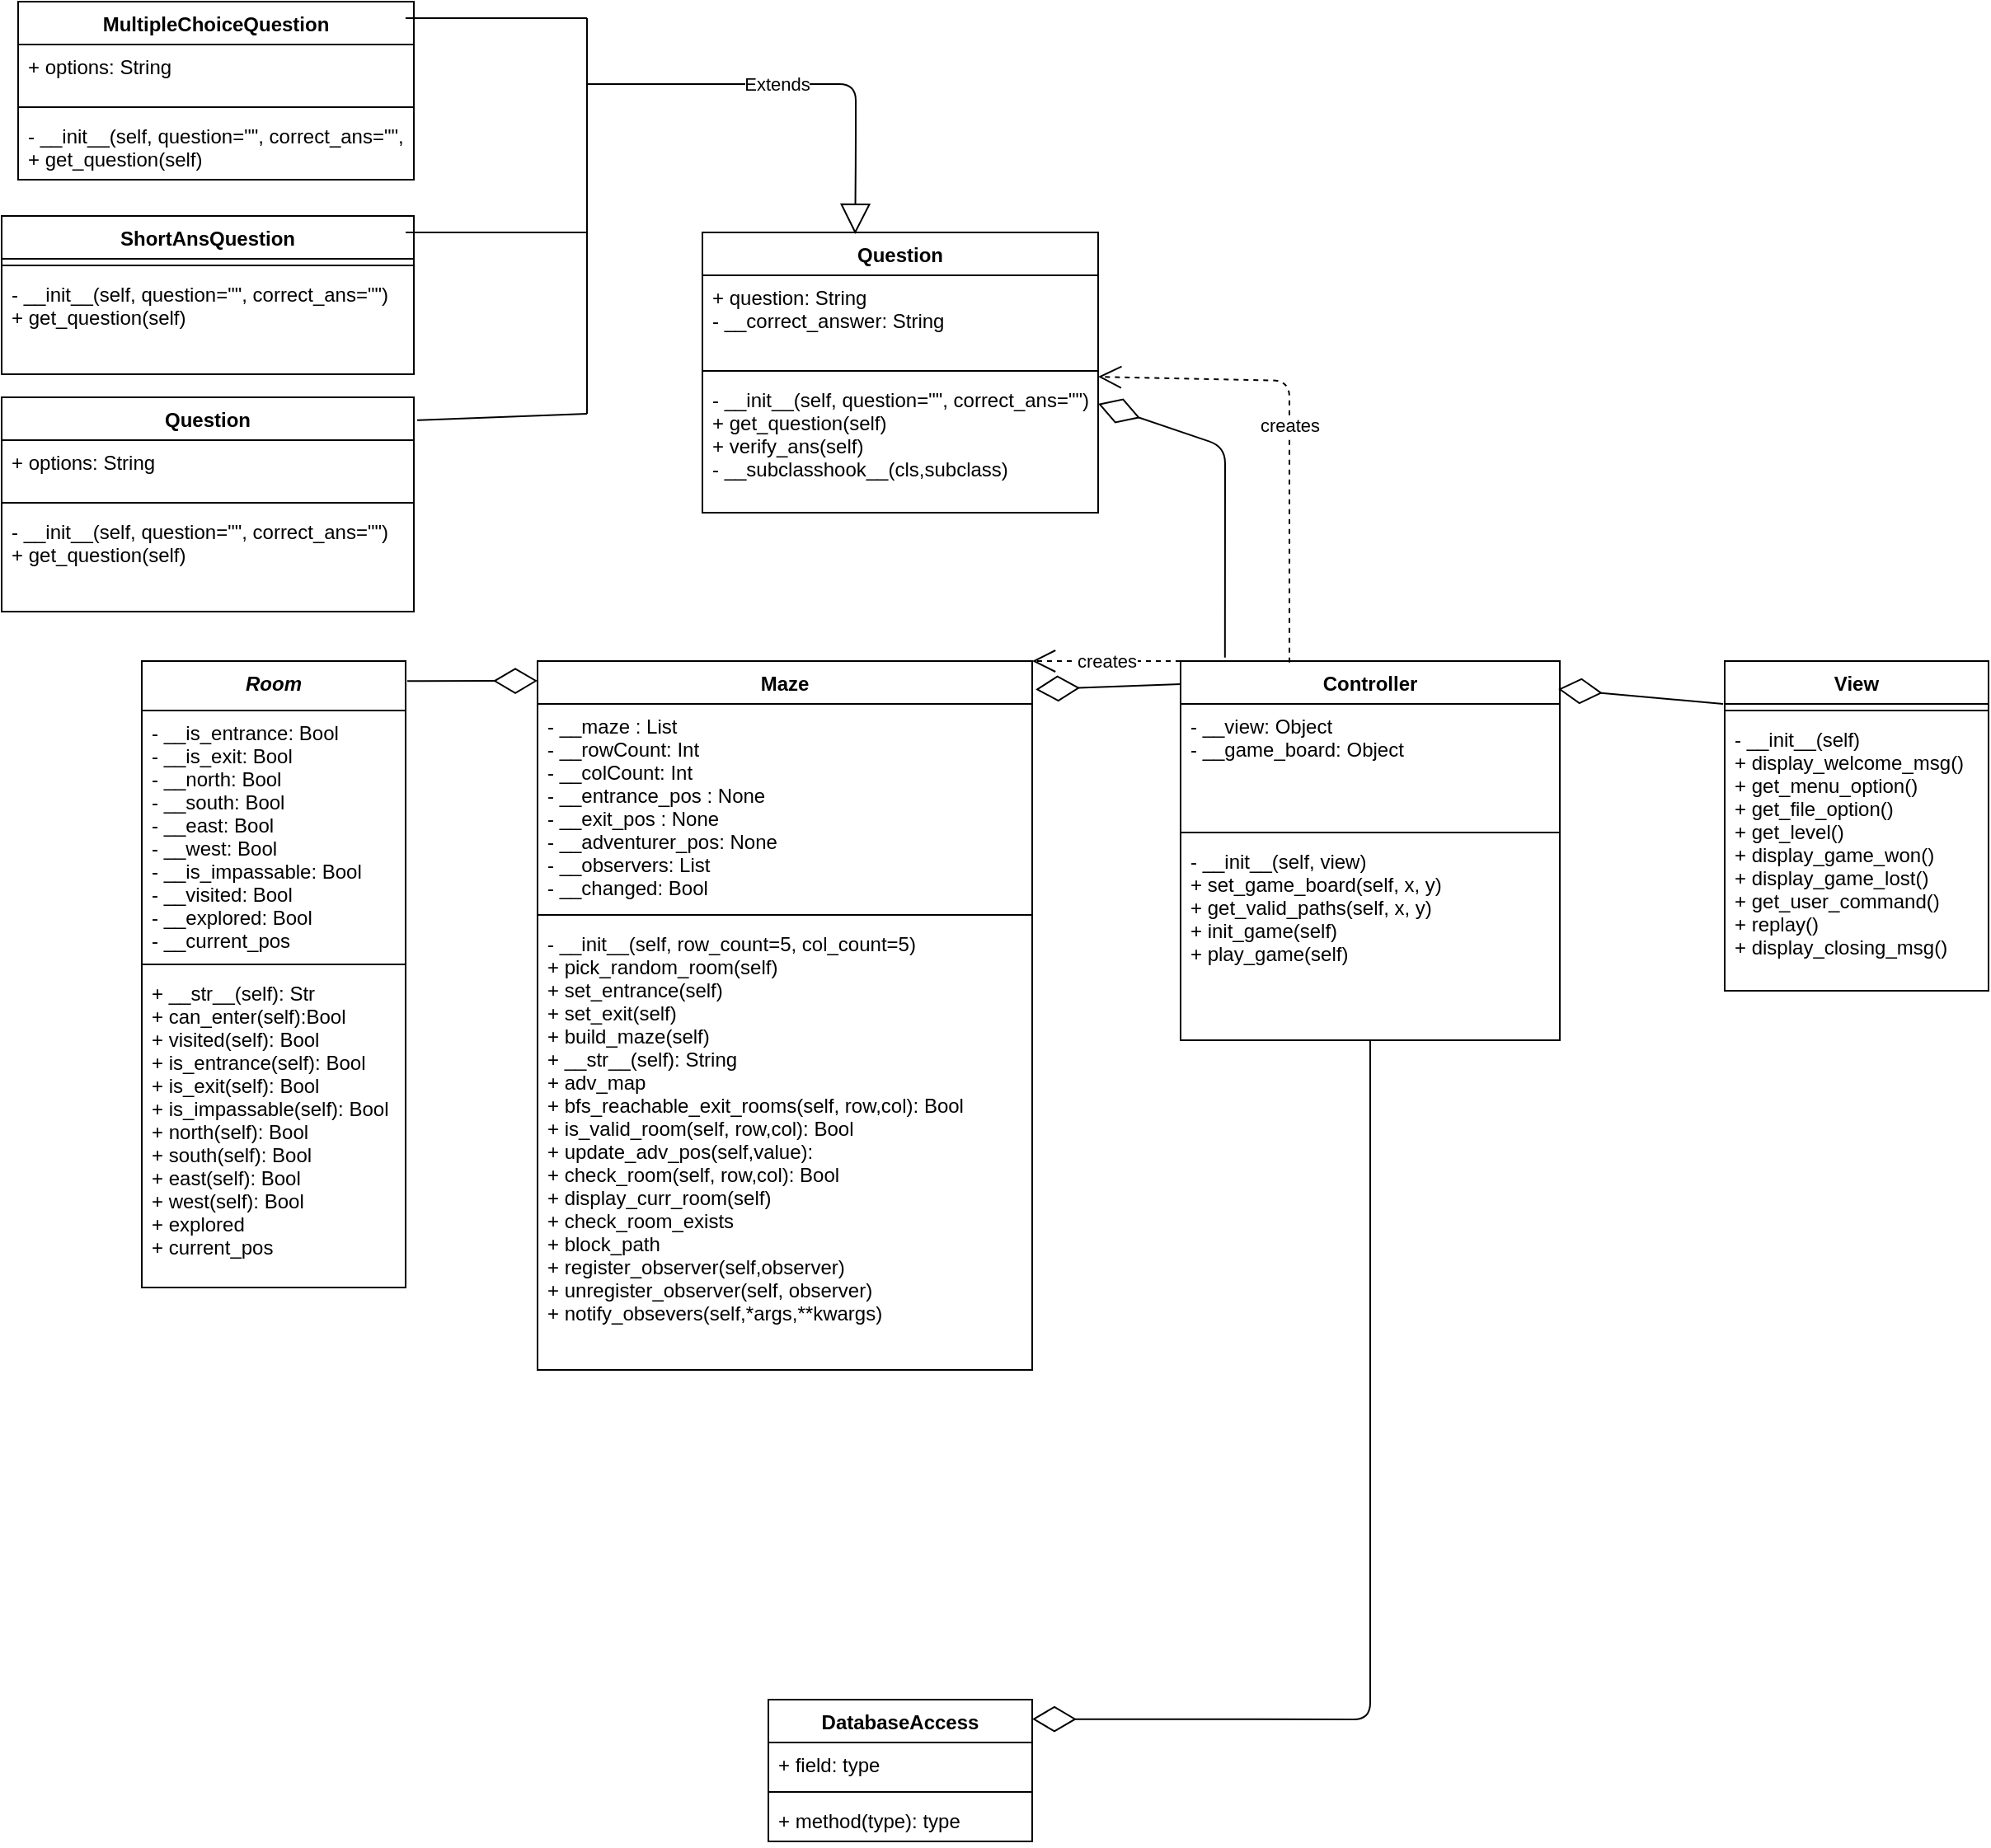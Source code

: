 <mxfile version="14.3.0" type="device"><diagram id="2pzU6UBAtQB1RrakLwoV" name="Page-1"><mxGraphModel dx="1753" dy="1779" grid="1" gridSize="10" guides="1" tooltips="1" connect="1" arrows="1" fold="1" page="1" pageScale="1" pageWidth="850" pageHeight="1100" math="0" shadow="0"><root><mxCell id="0"/><mxCell id="1" parent="0"/><mxCell id="dtdOn8wVSNTpU2MTarlF-1" value="Controller" style="swimlane;fontStyle=1;align=center;verticalAlign=top;childLayout=stackLayout;horizontal=1;startSize=26;horizontalStack=0;resizeParent=1;resizeParentMax=0;resizeLast=0;collapsible=1;marginBottom=0;" parent="1" vertex="1"><mxGeometry x="480" y="280" width="230" height="230" as="geometry"/></mxCell><mxCell id="dtdOn8wVSNTpU2MTarlF-2" value="- __view: Object&#xa;- __game_board: Object" style="text;strokeColor=none;fillColor=none;align=left;verticalAlign=top;spacingLeft=4;spacingRight=4;overflow=hidden;rotatable=0;points=[[0,0.5],[1,0.5]];portConstraint=eastwest;" parent="dtdOn8wVSNTpU2MTarlF-1" vertex="1"><mxGeometry y="26" width="230" height="74" as="geometry"/></mxCell><mxCell id="dtdOn8wVSNTpU2MTarlF-3" value="" style="line;strokeWidth=1;fillColor=none;align=left;verticalAlign=middle;spacingTop=-1;spacingLeft=3;spacingRight=3;rotatable=0;labelPosition=right;points=[];portConstraint=eastwest;" parent="dtdOn8wVSNTpU2MTarlF-1" vertex="1"><mxGeometry y="100" width="230" height="8" as="geometry"/></mxCell><mxCell id="dtdOn8wVSNTpU2MTarlF-4" value="- __init__(self, view)&#xa;+ set_game_board(self, x, y)&#xa;+ get_valid_paths(self, x, y)&#xa;+ init_game(self)&#xa;+ play_game(self)&#xa;" style="text;strokeColor=none;fillColor=none;align=left;verticalAlign=top;spacingLeft=4;spacingRight=4;overflow=hidden;rotatable=0;points=[[0,0.5],[1,0.5]];portConstraint=eastwest;" parent="dtdOn8wVSNTpU2MTarlF-1" vertex="1"><mxGeometry y="108" width="230" height="122" as="geometry"/></mxCell><mxCell id="dtdOn8wVSNTpU2MTarlF-5" value="Maze" style="swimlane;fontStyle=1;align=center;verticalAlign=top;childLayout=stackLayout;horizontal=1;startSize=26;horizontalStack=0;resizeParent=1;resizeParentMax=0;resizeLast=0;collapsible=1;marginBottom=0;" parent="1" vertex="1"><mxGeometry x="90" y="280" width="300" height="430" as="geometry"/></mxCell><mxCell id="dtdOn8wVSNTpU2MTarlF-29" value="" style="endArrow=diamondThin;endFill=0;endSize=24;html=1;exitX=1.006;exitY=0.032;exitDx=0;exitDy=0;exitPerimeter=0;" parent="dtdOn8wVSNTpU2MTarlF-5" source="dtdOn8wVSNTpU2MTarlF-34" edge="1"><mxGeometry width="160" relative="1" as="geometry"><mxPoint x="-70" y="12" as="sourcePoint"/><mxPoint y="12" as="targetPoint"/></mxGeometry></mxCell><mxCell id="dtdOn8wVSNTpU2MTarlF-6" value="- __maze : List&#xa;- __rowCount: Int&#xa;- __colCount: Int&#xa;- __entrance_pos : None&#xa;- __exit_pos : None&#xa;- __adventurer_pos: None&#xa;- __observers: List&#xa;- __changed: Bool" style="text;strokeColor=none;fillColor=none;align=left;verticalAlign=top;spacingLeft=4;spacingRight=4;overflow=hidden;rotatable=0;points=[[0,0.5],[1,0.5]];portConstraint=eastwest;" parent="dtdOn8wVSNTpU2MTarlF-5" vertex="1"><mxGeometry y="26" width="300" height="124" as="geometry"/></mxCell><mxCell id="dtdOn8wVSNTpU2MTarlF-7" value="" style="line;strokeWidth=1;fillColor=none;align=left;verticalAlign=middle;spacingTop=-1;spacingLeft=3;spacingRight=3;rotatable=0;labelPosition=right;points=[];portConstraint=eastwest;" parent="dtdOn8wVSNTpU2MTarlF-5" vertex="1"><mxGeometry y="150" width="300" height="8" as="geometry"/></mxCell><mxCell id="dtdOn8wVSNTpU2MTarlF-8" value="- __init__(self, row_count=5, col_count=5)&#xa;+ pick_random_room(self)&#xa;+ set_entrance(self)&#xa;+ set_exit(self)&#xa;+ build_maze(self)&#xa;+ __str__(self): String&#xa;+ adv_map&#xa;+ bfs_reachable_exit_rooms(self, row,col): Bool&#xa;+ is_valid_room(self, row,col): Bool&#xa;+ update_adv_pos(self,value):&#xa;+ check_room(self, row,col): Bool&#xa;+ display_curr_room(self)&#xa;+ check_room_exists&#xa;+ block_path&#xa;+ register_observer(self,observer)&#xa;+ unregister_observer(self, observer)&#xa;+ notify_obsevers(self,*args,**kwargs)" style="text;strokeColor=none;fillColor=none;align=left;verticalAlign=top;spacingLeft=4;spacingRight=4;overflow=hidden;rotatable=0;points=[[0,0.5],[1,0.5]];portConstraint=eastwest;" parent="dtdOn8wVSNTpU2MTarlF-5" vertex="1"><mxGeometry y="158" width="300" height="272" as="geometry"/></mxCell><mxCell id="dtdOn8wVSNTpU2MTarlF-9" value="View" style="swimlane;fontStyle=1;align=center;verticalAlign=top;childLayout=stackLayout;horizontal=1;startSize=26;horizontalStack=0;resizeParent=1;resizeParentMax=0;resizeLast=0;collapsible=1;marginBottom=0;" parent="1" vertex="1"><mxGeometry x="810" y="280" width="160" height="200" as="geometry"/></mxCell><mxCell id="dtdOn8wVSNTpU2MTarlF-11" value="" style="line;strokeWidth=1;fillColor=none;align=left;verticalAlign=middle;spacingTop=-1;spacingLeft=3;spacingRight=3;rotatable=0;labelPosition=right;points=[];portConstraint=eastwest;" parent="dtdOn8wVSNTpU2MTarlF-9" vertex="1"><mxGeometry y="26" width="160" height="8" as="geometry"/></mxCell><mxCell id="dtdOn8wVSNTpU2MTarlF-12" value="- __init__(self)&#xa;+ display_welcome_msg()&#xa;+ get_menu_option()&#xa;+ get_file_option()&#xa;+ get_level()&#xa;+ display_game_won()&#xa;+ display_game_lost()&#xa;+ get_user_command()&#xa;+ replay()&#xa;+ display_closing_msg()" style="text;strokeColor=none;fillColor=none;align=left;verticalAlign=top;spacingLeft=4;spacingRight=4;overflow=hidden;rotatable=0;points=[[0,0.5],[1,0.5]];portConstraint=eastwest;" parent="dtdOn8wVSNTpU2MTarlF-9" vertex="1"><mxGeometry y="34" width="160" height="166" as="geometry"/></mxCell><mxCell id="dtdOn8wVSNTpU2MTarlF-13" value="Question" style="swimlane;fontStyle=1;align=center;verticalAlign=top;childLayout=stackLayout;horizontal=1;startSize=26;horizontalStack=0;resizeParent=1;resizeParentMax=0;resizeLast=0;collapsible=1;marginBottom=0;" parent="1" vertex="1"><mxGeometry x="190" y="20" width="240" height="170" as="geometry"/></mxCell><mxCell id="dtdOn8wVSNTpU2MTarlF-14" value="+ question: String&#xa;- __correct_answer: String&#xa;" style="text;strokeColor=none;fillColor=none;align=left;verticalAlign=top;spacingLeft=4;spacingRight=4;overflow=hidden;rotatable=0;points=[[0,0.5],[1,0.5]];portConstraint=eastwest;" parent="dtdOn8wVSNTpU2MTarlF-13" vertex="1"><mxGeometry y="26" width="240" height="54" as="geometry"/></mxCell><mxCell id="dtdOn8wVSNTpU2MTarlF-15" value="" style="line;strokeWidth=1;fillColor=none;align=left;verticalAlign=middle;spacingTop=-1;spacingLeft=3;spacingRight=3;rotatable=0;labelPosition=right;points=[];portConstraint=eastwest;" parent="dtdOn8wVSNTpU2MTarlF-13" vertex="1"><mxGeometry y="80" width="240" height="8" as="geometry"/></mxCell><mxCell id="dtdOn8wVSNTpU2MTarlF-16" value="- __init__(self, question=&quot;&quot;, correct_ans=&quot;&quot;)&#xa;+ get_question(self)&#xa;+ verify_ans(self)&#xa;- __subclasshook__(cls,subclass)" style="text;strokeColor=none;fillColor=none;align=left;verticalAlign=top;spacingLeft=4;spacingRight=4;overflow=hidden;rotatable=0;points=[[0,0.5],[1,0.5]];portConstraint=eastwest;" parent="dtdOn8wVSNTpU2MTarlF-13" vertex="1"><mxGeometry y="88" width="240" height="82" as="geometry"/></mxCell><mxCell id="dtdOn8wVSNTpU2MTarlF-17" value="DatabaseAccess" style="swimlane;fontStyle=1;align=center;verticalAlign=top;childLayout=stackLayout;horizontal=1;startSize=26;horizontalStack=0;resizeParent=1;resizeParentMax=0;resizeLast=0;collapsible=1;marginBottom=0;" parent="1" vertex="1"><mxGeometry x="230" y="910" width="160" height="86" as="geometry"/></mxCell><mxCell id="dtdOn8wVSNTpU2MTarlF-18" value="+ field: type" style="text;strokeColor=none;fillColor=none;align=left;verticalAlign=top;spacingLeft=4;spacingRight=4;overflow=hidden;rotatable=0;points=[[0,0.5],[1,0.5]];portConstraint=eastwest;" parent="dtdOn8wVSNTpU2MTarlF-17" vertex="1"><mxGeometry y="26" width="160" height="26" as="geometry"/></mxCell><mxCell id="dtdOn8wVSNTpU2MTarlF-19" value="" style="line;strokeWidth=1;fillColor=none;align=left;verticalAlign=middle;spacingTop=-1;spacingLeft=3;spacingRight=3;rotatable=0;labelPosition=right;points=[];portConstraint=eastwest;" parent="dtdOn8wVSNTpU2MTarlF-17" vertex="1"><mxGeometry y="52" width="160" height="8" as="geometry"/></mxCell><mxCell id="dtdOn8wVSNTpU2MTarlF-20" value="+ method(type): type" style="text;strokeColor=none;fillColor=none;align=left;verticalAlign=top;spacingLeft=4;spacingRight=4;overflow=hidden;rotatable=0;points=[[0,0.5],[1,0.5]];portConstraint=eastwest;" parent="dtdOn8wVSNTpU2MTarlF-17" vertex="1"><mxGeometry y="60" width="160" height="26" as="geometry"/></mxCell><mxCell id="dtdOn8wVSNTpU2MTarlF-30" value="" style="endArrow=diamondThin;endFill=0;endSize=24;html=1;entryX=1.007;entryY=0.04;entryDx=0;entryDy=0;entryPerimeter=0;" parent="1" target="dtdOn8wVSNTpU2MTarlF-5" edge="1"><mxGeometry width="160" relative="1" as="geometry"><mxPoint x="480" y="294" as="sourcePoint"/><mxPoint x="255" y="295" as="targetPoint"/></mxGeometry></mxCell><mxCell id="dtdOn8wVSNTpU2MTarlF-31" value="" style="endArrow=diamondThin;endFill=0;endSize=24;html=1;exitX=0.117;exitY=-0.009;exitDx=0;exitDy=0;exitPerimeter=0;entryX=1;entryY=0.194;entryDx=0;entryDy=0;entryPerimeter=0;" parent="1" source="dtdOn8wVSNTpU2MTarlF-1" target="dtdOn8wVSNTpU2MTarlF-16" edge="1"><mxGeometry width="160" relative="1" as="geometry"><mxPoint x="500" y="270" as="sourcePoint"/><mxPoint x="290" y="151" as="targetPoint"/><Array as="points"><mxPoint x="507" y="150"/></Array></mxGeometry></mxCell><mxCell id="dtdOn8wVSNTpU2MTarlF-32" value="creates" style="endArrow=open;endSize=12;dashed=1;html=1;exitX=0.287;exitY=0.004;exitDx=0;exitDy=0;exitPerimeter=0;" parent="1" source="dtdOn8wVSNTpU2MTarlF-1" target="dtdOn8wVSNTpU2MTarlF-13" edge="1"><mxGeometry width="160" relative="1" as="geometry"><mxPoint x="418.02" y="270.048" as="sourcePoint"/><mxPoint x="570" y="160" as="targetPoint"/><Array as="points"><mxPoint x="546" y="110"/></Array></mxGeometry></mxCell><mxCell id="dtdOn8wVSNTpU2MTarlF-34" value="Room" style="swimlane;fontStyle=3;align=center;verticalAlign=top;childLayout=stackLayout;horizontal=1;startSize=30;horizontalStack=0;resizeParent=1;resizeParentMax=0;resizeLast=0;collapsible=1;marginBottom=0;" parent="1" vertex="1"><mxGeometry x="-150" y="280" width="160" height="380" as="geometry"/></mxCell><mxCell id="dtdOn8wVSNTpU2MTarlF-35" value="- __is_entrance: Bool&#xa;- __is_exit: Bool&#xa;- __north: Bool&#xa;- __south: Bool&#xa;- __east: Bool&#xa;- __west: Bool&#xa;- __is_impassable: Bool&#xa;- __visited: Bool&#xa;- __explored: Bool&#xa;- __current_pos&#xa;" style="text;strokeColor=none;fillColor=none;align=left;verticalAlign=top;spacingLeft=4;spacingRight=4;overflow=hidden;rotatable=0;points=[[0,0.5],[1,0.5]];portConstraint=eastwest;" parent="dtdOn8wVSNTpU2MTarlF-34" vertex="1"><mxGeometry y="30" width="160" height="150" as="geometry"/></mxCell><mxCell id="dtdOn8wVSNTpU2MTarlF-36" value="" style="line;strokeWidth=1;fillColor=none;align=left;verticalAlign=middle;spacingTop=-1;spacingLeft=3;spacingRight=3;rotatable=0;labelPosition=right;points=[];portConstraint=eastwest;" parent="dtdOn8wVSNTpU2MTarlF-34" vertex="1"><mxGeometry y="180" width="160" height="8" as="geometry"/></mxCell><mxCell id="dtdOn8wVSNTpU2MTarlF-37" value="+ __str__(self): Str&#xa;+ can_enter(self):Bool&#xa;+ visited(self): Bool&#xa;+ is_entrance(self): Bool&#xa;+ is_exit(self): Bool&#xa;+ is_impassable(self): Bool&#xa;+ north(self): Bool&#xa;+ south(self): Bool&#xa;+ east(self): Bool&#xa;+ west(self): Bool&#xa;+ explored&#xa;+ current_pos&#xa;" style="text;strokeColor=none;fillColor=none;align=left;verticalAlign=top;spacingLeft=4;spacingRight=4;overflow=hidden;rotatable=0;points=[[0,0.5],[1,0.5]];portConstraint=eastwest;" parent="dtdOn8wVSNTpU2MTarlF-34" vertex="1"><mxGeometry y="188" width="160" height="192" as="geometry"/></mxCell><mxCell id="dtdOn8wVSNTpU2MTarlF-48" value="" style="endArrow=diamondThin;endFill=0;endSize=24;html=1;entryX=0.996;entryY=0.074;entryDx=0;entryDy=0;entryPerimeter=0;exitX=-0.006;exitY=0.13;exitDx=0;exitDy=0;exitPerimeter=0;" parent="1" source="dtdOn8wVSNTpU2MTarlF-9" target="dtdOn8wVSNTpU2MTarlF-1" edge="1"><mxGeometry width="160" relative="1" as="geometry"><mxPoint x="807" y="291" as="sourcePoint"/><mxPoint x="713" y="287" as="targetPoint"/><Array as="points"/></mxGeometry></mxCell><mxCell id="dtdOn8wVSNTpU2MTarlF-54" value="" style="endArrow=diamondThin;endFill=0;endSize=24;html=1;entryX=0.996;entryY=0.06;entryDx=0;entryDy=0;entryPerimeter=0;" parent="1" source="dtdOn8wVSNTpU2MTarlF-1" edge="1"><mxGeometry width="160" relative="1" as="geometry"><mxPoint x="492.92" y="920" as="sourcePoint"/><mxPoint x="390.0" y="921.8" as="targetPoint"/><Array as="points"><mxPoint x="595" y="922"/></Array></mxGeometry></mxCell><mxCell id="nGwSiJS0L8q6wq8iw9Sl-1" value="creates" style="endArrow=open;endSize=12;dashed=1;html=1;entryX=1;entryY=0;entryDx=0;entryDy=0;exitX=0;exitY=0;exitDx=0;exitDy=0;" edge="1" parent="1" source="dtdOn8wVSNTpU2MTarlF-1" target="dtdOn8wVSNTpU2MTarlF-5"><mxGeometry width="160" relative="1" as="geometry"><mxPoint x="470" y="250" as="sourcePoint"/><mxPoint x="400" y="120" as="targetPoint"/><Array as="points"><mxPoint x="460" y="280"/></Array></mxGeometry></mxCell><mxCell id="nGwSiJS0L8q6wq8iw9Sl-3" value="MultipleChoiceQuestion" style="swimlane;fontStyle=1;align=center;verticalAlign=top;childLayout=stackLayout;horizontal=1;startSize=26;horizontalStack=0;resizeParent=1;resizeParentMax=0;resizeLast=0;collapsible=1;marginBottom=0;" vertex="1" parent="1"><mxGeometry x="-225" y="-120" width="240" height="108" as="geometry"/></mxCell><mxCell id="nGwSiJS0L8q6wq8iw9Sl-4" value="+ options: String" style="text;strokeColor=none;fillColor=none;align=left;verticalAlign=top;spacingLeft=4;spacingRight=4;overflow=hidden;rotatable=0;points=[[0,0.5],[1,0.5]];portConstraint=eastwest;" vertex="1" parent="nGwSiJS0L8q6wq8iw9Sl-3"><mxGeometry y="26" width="240" height="34" as="geometry"/></mxCell><mxCell id="nGwSiJS0L8q6wq8iw9Sl-5" value="" style="line;strokeWidth=1;fillColor=none;align=left;verticalAlign=middle;spacingTop=-1;spacingLeft=3;spacingRight=3;rotatable=0;labelPosition=right;points=[];portConstraint=eastwest;" vertex="1" parent="nGwSiJS0L8q6wq8iw9Sl-3"><mxGeometry y="60" width="240" height="8" as="geometry"/></mxCell><mxCell id="nGwSiJS0L8q6wq8iw9Sl-6" value="- __init__(self, question=&quot;&quot;, correct_ans=&quot;&quot;, options)&#xa;+ get_question(self)" style="text;strokeColor=none;fillColor=none;align=left;verticalAlign=top;spacingLeft=4;spacingRight=4;overflow=hidden;rotatable=0;points=[[0,0.5],[1,0.5]];portConstraint=eastwest;" vertex="1" parent="nGwSiJS0L8q6wq8iw9Sl-3"><mxGeometry y="68" width="240" height="40" as="geometry"/></mxCell><mxCell id="nGwSiJS0L8q6wq8iw9Sl-7" value="Question" style="swimlane;fontStyle=1;align=center;verticalAlign=top;childLayout=stackLayout;horizontal=1;startSize=26;horizontalStack=0;resizeParent=1;resizeParentMax=0;resizeLast=0;collapsible=1;marginBottom=0;" vertex="1" parent="1"><mxGeometry x="-235" y="120" width="250" height="130" as="geometry"/></mxCell><mxCell id="nGwSiJS0L8q6wq8iw9Sl-8" value="+ options: String" style="text;strokeColor=none;fillColor=none;align=left;verticalAlign=top;spacingLeft=4;spacingRight=4;overflow=hidden;rotatable=0;points=[[0,0.5],[1,0.5]];portConstraint=eastwest;" vertex="1" parent="nGwSiJS0L8q6wq8iw9Sl-7"><mxGeometry y="26" width="250" height="34" as="geometry"/></mxCell><mxCell id="nGwSiJS0L8q6wq8iw9Sl-9" value="" style="line;strokeWidth=1;fillColor=none;align=left;verticalAlign=middle;spacingTop=-1;spacingLeft=3;spacingRight=3;rotatable=0;labelPosition=right;points=[];portConstraint=eastwest;" vertex="1" parent="nGwSiJS0L8q6wq8iw9Sl-7"><mxGeometry y="60" width="250" height="8" as="geometry"/></mxCell><mxCell id="nGwSiJS0L8q6wq8iw9Sl-10" value="- __init__(self, question=&quot;&quot;, correct_ans=&quot;&quot;)&#xa;+ get_question(self)" style="text;strokeColor=none;fillColor=none;align=left;verticalAlign=top;spacingLeft=4;spacingRight=4;overflow=hidden;rotatable=0;points=[[0,0.5],[1,0.5]];portConstraint=eastwest;" vertex="1" parent="nGwSiJS0L8q6wq8iw9Sl-7"><mxGeometry y="68" width="250" height="62" as="geometry"/></mxCell><mxCell id="nGwSiJS0L8q6wq8iw9Sl-11" value="ShortAnsQuestion" style="swimlane;fontStyle=1;align=center;verticalAlign=top;childLayout=stackLayout;horizontal=1;startSize=26;horizontalStack=0;resizeParent=1;resizeParentMax=0;resizeLast=0;collapsible=1;marginBottom=0;" vertex="1" parent="1"><mxGeometry x="-235" y="10" width="250" height="96" as="geometry"/></mxCell><mxCell id="nGwSiJS0L8q6wq8iw9Sl-13" value="" style="line;strokeWidth=1;fillColor=none;align=left;verticalAlign=middle;spacingTop=-1;spacingLeft=3;spacingRight=3;rotatable=0;labelPosition=right;points=[];portConstraint=eastwest;" vertex="1" parent="nGwSiJS0L8q6wq8iw9Sl-11"><mxGeometry y="26" width="250" height="8" as="geometry"/></mxCell><mxCell id="nGwSiJS0L8q6wq8iw9Sl-14" value="- __init__(self, question=&quot;&quot;, correct_ans=&quot;&quot;)&#xa;+ get_question(self)" style="text;strokeColor=none;fillColor=none;align=left;verticalAlign=top;spacingLeft=4;spacingRight=4;overflow=hidden;rotatable=0;points=[[0,0.5],[1,0.5]];portConstraint=eastwest;" vertex="1" parent="nGwSiJS0L8q6wq8iw9Sl-11"><mxGeometry y="34" width="250" height="62" as="geometry"/></mxCell><mxCell id="nGwSiJS0L8q6wq8iw9Sl-16" value="Extends" style="endArrow=block;endSize=16;endFill=0;html=1;entryX=0.386;entryY=0.006;entryDx=0;entryDy=0;entryPerimeter=0;" edge="1" parent="1" target="dtdOn8wVSNTpU2MTarlF-13"><mxGeometry x="-0.095" width="160" relative="1" as="geometry"><mxPoint x="120" y="-70" as="sourcePoint"/><mxPoint x="530" y="-70" as="targetPoint"/><Array as="points"><mxPoint x="283" y="-70"/><mxPoint x="283" y="-30"/></Array><mxPoint as="offset"/></mxGeometry></mxCell><mxCell id="nGwSiJS0L8q6wq8iw9Sl-17" value="" style="endArrow=none;html=1;" edge="1" parent="1"><mxGeometry width="50" height="50" relative="1" as="geometry"><mxPoint x="120" y="130" as="sourcePoint"/><mxPoint x="120" y="-110" as="targetPoint"/></mxGeometry></mxCell><mxCell id="nGwSiJS0L8q6wq8iw9Sl-18" value="" style="endArrow=none;html=1;exitX=0.979;exitY=0.093;exitDx=0;exitDy=0;exitPerimeter=0;" edge="1" parent="1" source="nGwSiJS0L8q6wq8iw9Sl-3"><mxGeometry width="50" height="50" relative="1" as="geometry"><mxPoint x="340" y="200" as="sourcePoint"/><mxPoint x="120" y="-110" as="targetPoint"/></mxGeometry></mxCell><mxCell id="nGwSiJS0L8q6wq8iw9Sl-19" value="" style="endArrow=none;html=1;" edge="1" parent="1"><mxGeometry width="50" height="50" relative="1" as="geometry"><mxPoint x="10" y="20" as="sourcePoint"/><mxPoint x="120" y="20" as="targetPoint"/></mxGeometry></mxCell><mxCell id="nGwSiJS0L8q6wq8iw9Sl-20" value="" style="endArrow=none;html=1;exitX=1.008;exitY=0.107;exitDx=0;exitDy=0;exitPerimeter=0;" edge="1" parent="1" source="nGwSiJS0L8q6wq8iw9Sl-7"><mxGeometry width="50" height="50" relative="1" as="geometry"><mxPoint x="340" y="200" as="sourcePoint"/><mxPoint x="120" y="130" as="targetPoint"/></mxGeometry></mxCell></root></mxGraphModel></diagram></mxfile>